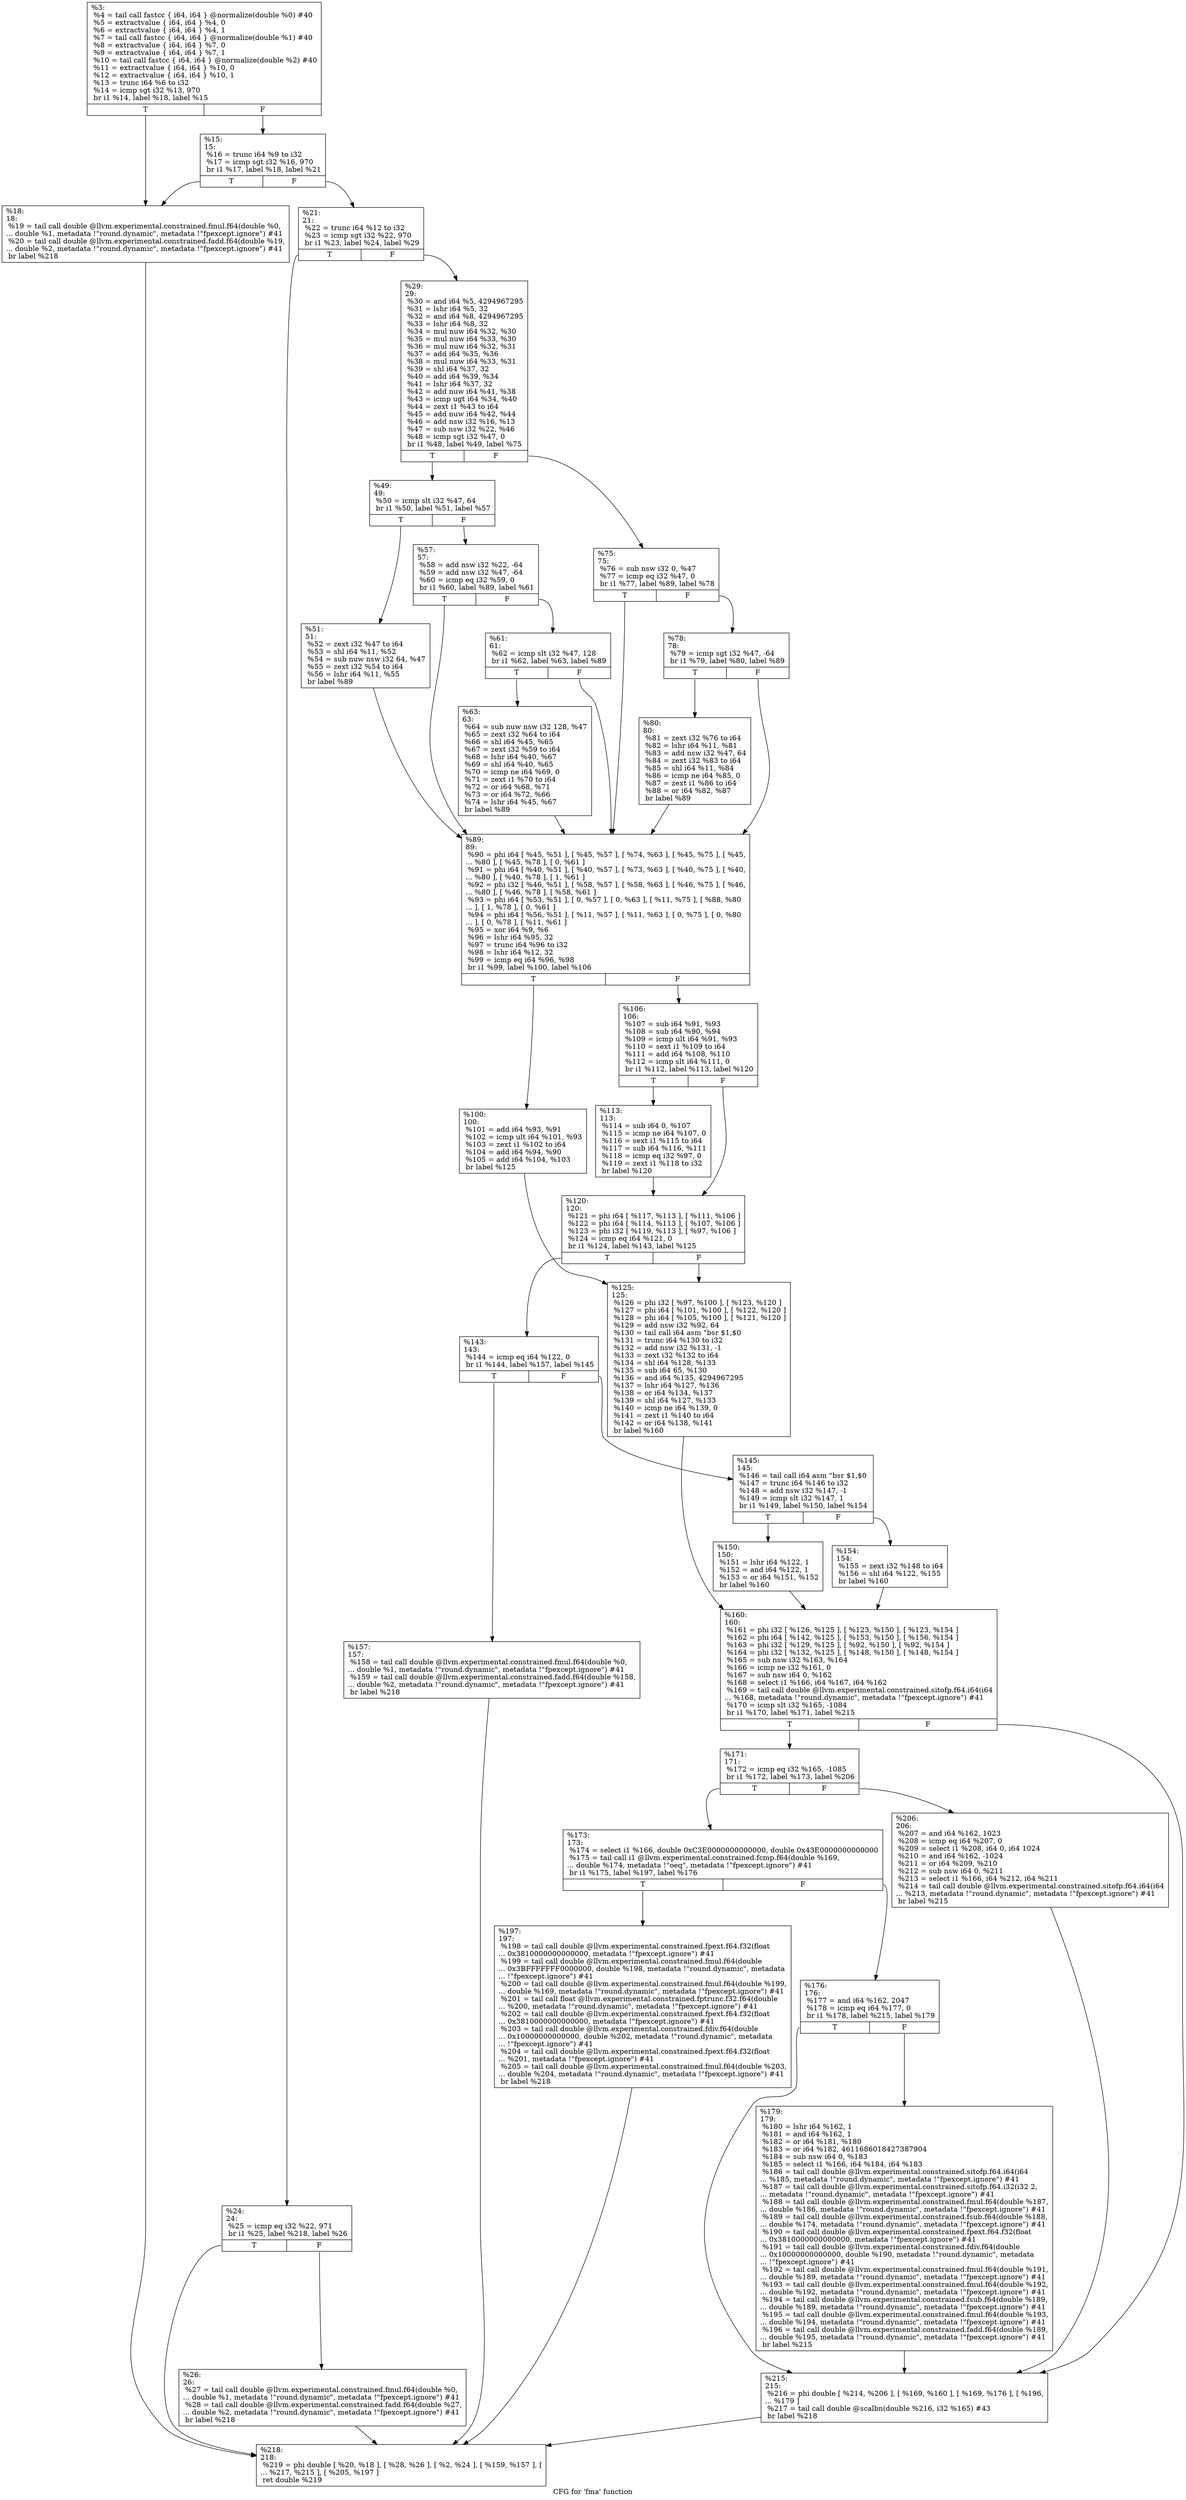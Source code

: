 digraph "CFG for 'fma' function" {
	label="CFG for 'fma' function";

	Node0x1dde230 [shape=record,label="{%3:\l  %4 = tail call fastcc \{ i64, i64 \} @normalize(double %0) #40\l  %5 = extractvalue \{ i64, i64 \} %4, 0\l  %6 = extractvalue \{ i64, i64 \} %4, 1\l  %7 = tail call fastcc \{ i64, i64 \} @normalize(double %1) #40\l  %8 = extractvalue \{ i64, i64 \} %7, 0\l  %9 = extractvalue \{ i64, i64 \} %7, 1\l  %10 = tail call fastcc \{ i64, i64 \} @normalize(double %2) #40\l  %11 = extractvalue \{ i64, i64 \} %10, 0\l  %12 = extractvalue \{ i64, i64 \} %10, 1\l  %13 = trunc i64 %6 to i32\l  %14 = icmp sgt i32 %13, 970\l  br i1 %14, label %18, label %15\l|{<s0>T|<s1>F}}"];
	Node0x1dde230:s0 -> Node0x1ddfb00;
	Node0x1dde230:s1 -> Node0x1ddf910;
	Node0x1ddf910 [shape=record,label="{%15:\l15:                                               \l  %16 = trunc i64 %9 to i32\l  %17 = icmp sgt i32 %16, 970\l  br i1 %17, label %18, label %21\l|{<s0>T|<s1>F}}"];
	Node0x1ddf910:s0 -> Node0x1ddfb00;
	Node0x1ddf910:s1 -> Node0x1ddfb50;
	Node0x1ddfb00 [shape=record,label="{%18:\l18:                                               \l  %19 = tail call double @llvm.experimental.constrained.fmul.f64(double %0,\l... double %1, metadata !\"round.dynamic\", metadata !\"fpexcept.ignore\") #41\l  %20 = tail call double @llvm.experimental.constrained.fadd.f64(double %19,\l... double %2, metadata !\"round.dynamic\", metadata !\"fpexcept.ignore\") #41\l  br label %218\l}"];
	Node0x1ddfb00 -> Node0x1de0500;
	Node0x1ddfb50 [shape=record,label="{%21:\l21:                                               \l  %22 = trunc i64 %12 to i32\l  %23 = icmp sgt i32 %22, 970\l  br i1 %23, label %24, label %29\l|{<s0>T|<s1>F}}"];
	Node0x1ddfb50:s0 -> Node0x1ddfba0;
	Node0x1ddfb50:s1 -> Node0x1ddfc40;
	Node0x1ddfba0 [shape=record,label="{%24:\l24:                                               \l  %25 = icmp eq i32 %22, 971\l  br i1 %25, label %218, label %26\l|{<s0>T|<s1>F}}"];
	Node0x1ddfba0:s0 -> Node0x1de0500;
	Node0x1ddfba0:s1 -> Node0x1ddfbf0;
	Node0x1ddfbf0 [shape=record,label="{%26:\l26:                                               \l  %27 = tail call double @llvm.experimental.constrained.fmul.f64(double %0,\l... double %1, metadata !\"round.dynamic\", metadata !\"fpexcept.ignore\") #41\l  %28 = tail call double @llvm.experimental.constrained.fadd.f64(double %27,\l... double %2, metadata !\"round.dynamic\", metadata !\"fpexcept.ignore\") #41\l  br label %218\l}"];
	Node0x1ddfbf0 -> Node0x1de0500;
	Node0x1ddfc40 [shape=record,label="{%29:\l29:                                               \l  %30 = and i64 %5, 4294967295\l  %31 = lshr i64 %5, 32\l  %32 = and i64 %8, 4294967295\l  %33 = lshr i64 %8, 32\l  %34 = mul nuw i64 %32, %30\l  %35 = mul nuw i64 %33, %30\l  %36 = mul nuw i64 %32, %31\l  %37 = add i64 %35, %36\l  %38 = mul nuw i64 %33, %31\l  %39 = shl i64 %37, 32\l  %40 = add i64 %39, %34\l  %41 = lshr i64 %37, 32\l  %42 = add nuw i64 %41, %38\l  %43 = icmp ugt i64 %34, %40\l  %44 = zext i1 %43 to i64\l  %45 = add nuw i64 %42, %44\l  %46 = add nsw i32 %16, %13\l  %47 = sub nsw i32 %22, %46\l  %48 = icmp sgt i32 %47, 0\l  br i1 %48, label %49, label %75\l|{<s0>T|<s1>F}}"];
	Node0x1ddfc40:s0 -> Node0x1ddfc90;
	Node0x1ddfc40:s1 -> Node0x1ddfe20;
	Node0x1ddfc90 [shape=record,label="{%49:\l49:                                               \l  %50 = icmp slt i32 %47, 64\l  br i1 %50, label %51, label %57\l|{<s0>T|<s1>F}}"];
	Node0x1ddfc90:s0 -> Node0x1ddfce0;
	Node0x1ddfc90:s1 -> Node0x1ddfd30;
	Node0x1ddfce0 [shape=record,label="{%51:\l51:                                               \l  %52 = zext i32 %47 to i64\l  %53 = shl i64 %11, %52\l  %54 = sub nuw nsw i32 64, %47\l  %55 = zext i32 %54 to i64\l  %56 = lshr i64 %11, %55\l  br label %89\l}"];
	Node0x1ddfce0 -> Node0x1ddff10;
	Node0x1ddfd30 [shape=record,label="{%57:\l57:                                               \l  %58 = add nsw i32 %22, -64\l  %59 = add nsw i32 %47, -64\l  %60 = icmp eq i32 %59, 0\l  br i1 %60, label %89, label %61\l|{<s0>T|<s1>F}}"];
	Node0x1ddfd30:s0 -> Node0x1ddff10;
	Node0x1ddfd30:s1 -> Node0x1ddfd80;
	Node0x1ddfd80 [shape=record,label="{%61:\l61:                                               \l  %62 = icmp slt i32 %47, 128\l  br i1 %62, label %63, label %89\l|{<s0>T|<s1>F}}"];
	Node0x1ddfd80:s0 -> Node0x1ddfdd0;
	Node0x1ddfd80:s1 -> Node0x1ddff10;
	Node0x1ddfdd0 [shape=record,label="{%63:\l63:                                               \l  %64 = sub nuw nsw i32 128, %47\l  %65 = zext i32 %64 to i64\l  %66 = shl i64 %45, %65\l  %67 = zext i32 %59 to i64\l  %68 = lshr i64 %40, %67\l  %69 = shl i64 %40, %65\l  %70 = icmp ne i64 %69, 0\l  %71 = zext i1 %70 to i64\l  %72 = or i64 %68, %71\l  %73 = or i64 %72, %66\l  %74 = lshr i64 %45, %67\l  br label %89\l}"];
	Node0x1ddfdd0 -> Node0x1ddff10;
	Node0x1ddfe20 [shape=record,label="{%75:\l75:                                               \l  %76 = sub nsw i32 0, %47\l  %77 = icmp eq i32 %47, 0\l  br i1 %77, label %89, label %78\l|{<s0>T|<s1>F}}"];
	Node0x1ddfe20:s0 -> Node0x1ddff10;
	Node0x1ddfe20:s1 -> Node0x1ddfe70;
	Node0x1ddfe70 [shape=record,label="{%78:\l78:                                               \l  %79 = icmp sgt i32 %47, -64\l  br i1 %79, label %80, label %89\l|{<s0>T|<s1>F}}"];
	Node0x1ddfe70:s0 -> Node0x1ddfec0;
	Node0x1ddfe70:s1 -> Node0x1ddff10;
	Node0x1ddfec0 [shape=record,label="{%80:\l80:                                               \l  %81 = zext i32 %76 to i64\l  %82 = lshr i64 %11, %81\l  %83 = add nsw i32 %47, 64\l  %84 = zext i32 %83 to i64\l  %85 = shl i64 %11, %84\l  %86 = icmp ne i64 %85, 0\l  %87 = zext i1 %86 to i64\l  %88 = or i64 %82, %87\l  br label %89\l}"];
	Node0x1ddfec0 -> Node0x1ddff10;
	Node0x1ddff10 [shape=record,label="{%89:\l89:                                               \l  %90 = phi i64 [ %45, %51 ], [ %45, %57 ], [ %74, %63 ], [ %45, %75 ], [ %45,\l... %80 ], [ %45, %78 ], [ 0, %61 ]\l  %91 = phi i64 [ %40, %51 ], [ %40, %57 ], [ %73, %63 ], [ %40, %75 ], [ %40,\l... %80 ], [ %40, %78 ], [ 1, %61 ]\l  %92 = phi i32 [ %46, %51 ], [ %58, %57 ], [ %58, %63 ], [ %46, %75 ], [ %46,\l... %80 ], [ %46, %78 ], [ %58, %61 ]\l  %93 = phi i64 [ %53, %51 ], [ 0, %57 ], [ 0, %63 ], [ %11, %75 ], [ %88, %80\l... ], [ 1, %78 ], [ 0, %61 ]\l  %94 = phi i64 [ %56, %51 ], [ %11, %57 ], [ %11, %63 ], [ 0, %75 ], [ 0, %80\l... ], [ 0, %78 ], [ %11, %61 ]\l  %95 = xor i64 %9, %6\l  %96 = lshr i64 %95, 32\l  %97 = trunc i64 %96 to i32\l  %98 = lshr i64 %12, 32\l  %99 = icmp eq i64 %96, %98\l  br i1 %99, label %100, label %106\l|{<s0>T|<s1>F}}"];
	Node0x1ddff10:s0 -> Node0x1ddff60;
	Node0x1ddff10:s1 -> Node0x1ddffb0;
	Node0x1ddff60 [shape=record,label="{%100:\l100:                                              \l  %101 = add i64 %93, %91\l  %102 = icmp ult i64 %101, %93\l  %103 = zext i1 %102 to i64\l  %104 = add i64 %94, %90\l  %105 = add i64 %104, %103\l  br label %125\l}"];
	Node0x1ddff60 -> Node0x1de00a0;
	Node0x1ddffb0 [shape=record,label="{%106:\l106:                                              \l  %107 = sub i64 %91, %93\l  %108 = sub i64 %90, %94\l  %109 = icmp ult i64 %91, %93\l  %110 = sext i1 %109 to i64\l  %111 = add i64 %108, %110\l  %112 = icmp slt i64 %111, 0\l  br i1 %112, label %113, label %120\l|{<s0>T|<s1>F}}"];
	Node0x1ddffb0:s0 -> Node0x1de0000;
	Node0x1ddffb0:s1 -> Node0x1de0050;
	Node0x1de0000 [shape=record,label="{%113:\l113:                                              \l  %114 = sub i64 0, %107\l  %115 = icmp ne i64 %107, 0\l  %116 = sext i1 %115 to i64\l  %117 = sub i64 %116, %111\l  %118 = icmp eq i32 %97, 0\l  %119 = zext i1 %118 to i32\l  br label %120\l}"];
	Node0x1de0000 -> Node0x1de0050;
	Node0x1de0050 [shape=record,label="{%120:\l120:                                              \l  %121 = phi i64 [ %117, %113 ], [ %111, %106 ]\l  %122 = phi i64 [ %114, %113 ], [ %107, %106 ]\l  %123 = phi i32 [ %119, %113 ], [ %97, %106 ]\l  %124 = icmp eq i64 %121, 0\l  br i1 %124, label %143, label %125\l|{<s0>T|<s1>F}}"];
	Node0x1de0050:s0 -> Node0x1de00f0;
	Node0x1de0050:s1 -> Node0x1de00a0;
	Node0x1de00a0 [shape=record,label="{%125:\l125:                                              \l  %126 = phi i32 [ %97, %100 ], [ %123, %120 ]\l  %127 = phi i64 [ %101, %100 ], [ %122, %120 ]\l  %128 = phi i64 [ %105, %100 ], [ %121, %120 ]\l  %129 = add nsw i32 %92, 64\l  %130 = tail call i64 asm \"bsr $1,$0 \l  %131 = trunc i64 %130 to i32\l  %132 = add nsw i32 %131, -1\l  %133 = zext i32 %132 to i64\l  %134 = shl i64 %128, %133\l  %135 = sub i64 65, %130\l  %136 = and i64 %135, 4294967295\l  %137 = lshr i64 %127, %136\l  %138 = or i64 %134, %137\l  %139 = shl i64 %127, %133\l  %140 = icmp ne i64 %139, 0\l  %141 = zext i1 %140 to i64\l  %142 = or i64 %138, %141\l  br label %160\l}"];
	Node0x1de00a0 -> Node0x1de0280;
	Node0x1de00f0 [shape=record,label="{%143:\l143:                                              \l  %144 = icmp eq i64 %122, 0\l  br i1 %144, label %157, label %145\l|{<s0>T|<s1>F}}"];
	Node0x1de00f0:s0 -> Node0x1de0230;
	Node0x1de00f0:s1 -> Node0x1de0140;
	Node0x1de0140 [shape=record,label="{%145:\l145:                                              \l  %146 = tail call i64 asm \"bsr $1,$0 \l  %147 = trunc i64 %146 to i32\l  %148 = add nsw i32 %147, -1\l  %149 = icmp slt i32 %147, 1\l  br i1 %149, label %150, label %154\l|{<s0>T|<s1>F}}"];
	Node0x1de0140:s0 -> Node0x1de0190;
	Node0x1de0140:s1 -> Node0x1de01e0;
	Node0x1de0190 [shape=record,label="{%150:\l150:                                              \l  %151 = lshr i64 %122, 1\l  %152 = and i64 %122, 1\l  %153 = or i64 %151, %152\l  br label %160\l}"];
	Node0x1de0190 -> Node0x1de0280;
	Node0x1de01e0 [shape=record,label="{%154:\l154:                                              \l  %155 = zext i32 %148 to i64\l  %156 = shl i64 %122, %155\l  br label %160\l}"];
	Node0x1de01e0 -> Node0x1de0280;
	Node0x1de0230 [shape=record,label="{%157:\l157:                                              \l  %158 = tail call double @llvm.experimental.constrained.fmul.f64(double %0,\l... double %1, metadata !\"round.dynamic\", metadata !\"fpexcept.ignore\") #41\l  %159 = tail call double @llvm.experimental.constrained.fadd.f64(double %158,\l... double %2, metadata !\"round.dynamic\", metadata !\"fpexcept.ignore\") #41\l  br label %218\l}"];
	Node0x1de0230 -> Node0x1de0500;
	Node0x1de0280 [shape=record,label="{%160:\l160:                                              \l  %161 = phi i32 [ %126, %125 ], [ %123, %150 ], [ %123, %154 ]\l  %162 = phi i64 [ %142, %125 ], [ %153, %150 ], [ %156, %154 ]\l  %163 = phi i32 [ %129, %125 ], [ %92, %150 ], [ %92, %154 ]\l  %164 = phi i32 [ %132, %125 ], [ %148, %150 ], [ %148, %154 ]\l  %165 = sub nsw i32 %163, %164\l  %166 = icmp ne i32 %161, 0\l  %167 = sub nsw i64 0, %162\l  %168 = select i1 %166, i64 %167, i64 %162\l  %169 = tail call double @llvm.experimental.constrained.sitofp.f64.i64(i64\l... %168, metadata !\"round.dynamic\", metadata !\"fpexcept.ignore\") #41\l  %170 = icmp slt i32 %165, -1084\l  br i1 %170, label %171, label %215\l|{<s0>T|<s1>F}}"];
	Node0x1de0280:s0 -> Node0x1de02d0;
	Node0x1de0280:s1 -> Node0x1de04b0;
	Node0x1de02d0 [shape=record,label="{%171:\l171:                                              \l  %172 = icmp eq i32 %165, -1085\l  br i1 %172, label %173, label %206\l|{<s0>T|<s1>F}}"];
	Node0x1de02d0:s0 -> Node0x1de0320;
	Node0x1de02d0:s1 -> Node0x1de0460;
	Node0x1de0320 [shape=record,label="{%173:\l173:                                              \l  %174 = select i1 %166, double 0xC3E0000000000000, double 0x43E0000000000000\l  %175 = tail call i1 @llvm.experimental.constrained.fcmp.f64(double %169,\l... double %174, metadata !\"oeq\", metadata !\"fpexcept.ignore\") #41\l  br i1 %175, label %197, label %176\l|{<s0>T|<s1>F}}"];
	Node0x1de0320:s0 -> Node0x1de0410;
	Node0x1de0320:s1 -> Node0x1de0370;
	Node0x1de0370 [shape=record,label="{%176:\l176:                                              \l  %177 = and i64 %162, 2047\l  %178 = icmp eq i64 %177, 0\l  br i1 %178, label %215, label %179\l|{<s0>T|<s1>F}}"];
	Node0x1de0370:s0 -> Node0x1de04b0;
	Node0x1de0370:s1 -> Node0x1de03c0;
	Node0x1de03c0 [shape=record,label="{%179:\l179:                                              \l  %180 = lshr i64 %162, 1\l  %181 = and i64 %162, 1\l  %182 = or i64 %181, %180\l  %183 = or i64 %182, 4611686018427387904\l  %184 = sub nsw i64 0, %183\l  %185 = select i1 %166, i64 %184, i64 %183\l  %186 = tail call double @llvm.experimental.constrained.sitofp.f64.i64(i64\l... %185, metadata !\"round.dynamic\", metadata !\"fpexcept.ignore\") #41\l  %187 = tail call double @llvm.experimental.constrained.sitofp.f64.i32(i32 2,\l... metadata !\"round.dynamic\", metadata !\"fpexcept.ignore\") #41\l  %188 = tail call double @llvm.experimental.constrained.fmul.f64(double %187,\l... double %186, metadata !\"round.dynamic\", metadata !\"fpexcept.ignore\") #41\l  %189 = tail call double @llvm.experimental.constrained.fsub.f64(double %188,\l... double %174, metadata !\"round.dynamic\", metadata !\"fpexcept.ignore\") #41\l  %190 = tail call double @llvm.experimental.constrained.fpext.f64.f32(float\l... 0x3810000000000000, metadata !\"fpexcept.ignore\") #41\l  %191 = tail call double @llvm.experimental.constrained.fdiv.f64(double\l... 0x10000000000000, double %190, metadata !\"round.dynamic\", metadata\l... !\"fpexcept.ignore\") #41\l  %192 = tail call double @llvm.experimental.constrained.fmul.f64(double %191,\l... double %189, metadata !\"round.dynamic\", metadata !\"fpexcept.ignore\") #41\l  %193 = tail call double @llvm.experimental.constrained.fmul.f64(double %192,\l... double %192, metadata !\"round.dynamic\", metadata !\"fpexcept.ignore\") #41\l  %194 = tail call double @llvm.experimental.constrained.fsub.f64(double %189,\l... double %189, metadata !\"round.dynamic\", metadata !\"fpexcept.ignore\") #41\l  %195 = tail call double @llvm.experimental.constrained.fmul.f64(double %193,\l... double %194, metadata !\"round.dynamic\", metadata !\"fpexcept.ignore\") #41\l  %196 = tail call double @llvm.experimental.constrained.fadd.f64(double %189,\l... double %195, metadata !\"round.dynamic\", metadata !\"fpexcept.ignore\") #41\l  br label %215\l}"];
	Node0x1de03c0 -> Node0x1de04b0;
	Node0x1de0410 [shape=record,label="{%197:\l197:                                              \l  %198 = tail call double @llvm.experimental.constrained.fpext.f64.f32(float\l... 0x3810000000000000, metadata !\"fpexcept.ignore\") #41\l  %199 = tail call double @llvm.experimental.constrained.fmul.f64(double\l... 0x3BFFFFFFF0000000, double %198, metadata !\"round.dynamic\", metadata\l... !\"fpexcept.ignore\") #41\l  %200 = tail call double @llvm.experimental.constrained.fmul.f64(double %199,\l... double %169, metadata !\"round.dynamic\", metadata !\"fpexcept.ignore\") #41\l  %201 = tail call float @llvm.experimental.constrained.fptrunc.f32.f64(double\l... %200, metadata !\"round.dynamic\", metadata !\"fpexcept.ignore\") #41\l  %202 = tail call double @llvm.experimental.constrained.fpext.f64.f32(float\l... 0x3810000000000000, metadata !\"fpexcept.ignore\") #41\l  %203 = tail call double @llvm.experimental.constrained.fdiv.f64(double\l... 0x10000000000000, double %202, metadata !\"round.dynamic\", metadata\l... !\"fpexcept.ignore\") #41\l  %204 = tail call double @llvm.experimental.constrained.fpext.f64.f32(float\l... %201, metadata !\"fpexcept.ignore\") #41\l  %205 = tail call double @llvm.experimental.constrained.fmul.f64(double %203,\l... double %204, metadata !\"round.dynamic\", metadata !\"fpexcept.ignore\") #41\l  br label %218\l}"];
	Node0x1de0410 -> Node0x1de0500;
	Node0x1de0460 [shape=record,label="{%206:\l206:                                              \l  %207 = and i64 %162, 1023\l  %208 = icmp eq i64 %207, 0\l  %209 = select i1 %208, i64 0, i64 1024\l  %210 = and i64 %162, -1024\l  %211 = or i64 %209, %210\l  %212 = sub nsw i64 0, %211\l  %213 = select i1 %166, i64 %212, i64 %211\l  %214 = tail call double @llvm.experimental.constrained.sitofp.f64.i64(i64\l... %213, metadata !\"round.dynamic\", metadata !\"fpexcept.ignore\") #41\l  br label %215\l}"];
	Node0x1de0460 -> Node0x1de04b0;
	Node0x1de04b0 [shape=record,label="{%215:\l215:                                              \l  %216 = phi double [ %214, %206 ], [ %169, %160 ], [ %169, %176 ], [ %196,\l... %179 ]\l  %217 = tail call double @scalbn(double %216, i32 %165) #43\l  br label %218\l}"];
	Node0x1de04b0 -> Node0x1de0500;
	Node0x1de0500 [shape=record,label="{%218:\l218:                                              \l  %219 = phi double [ %20, %18 ], [ %28, %26 ], [ %2, %24 ], [ %159, %157 ], [\l... %217, %215 ], [ %205, %197 ]\l  ret double %219\l}"];
}

